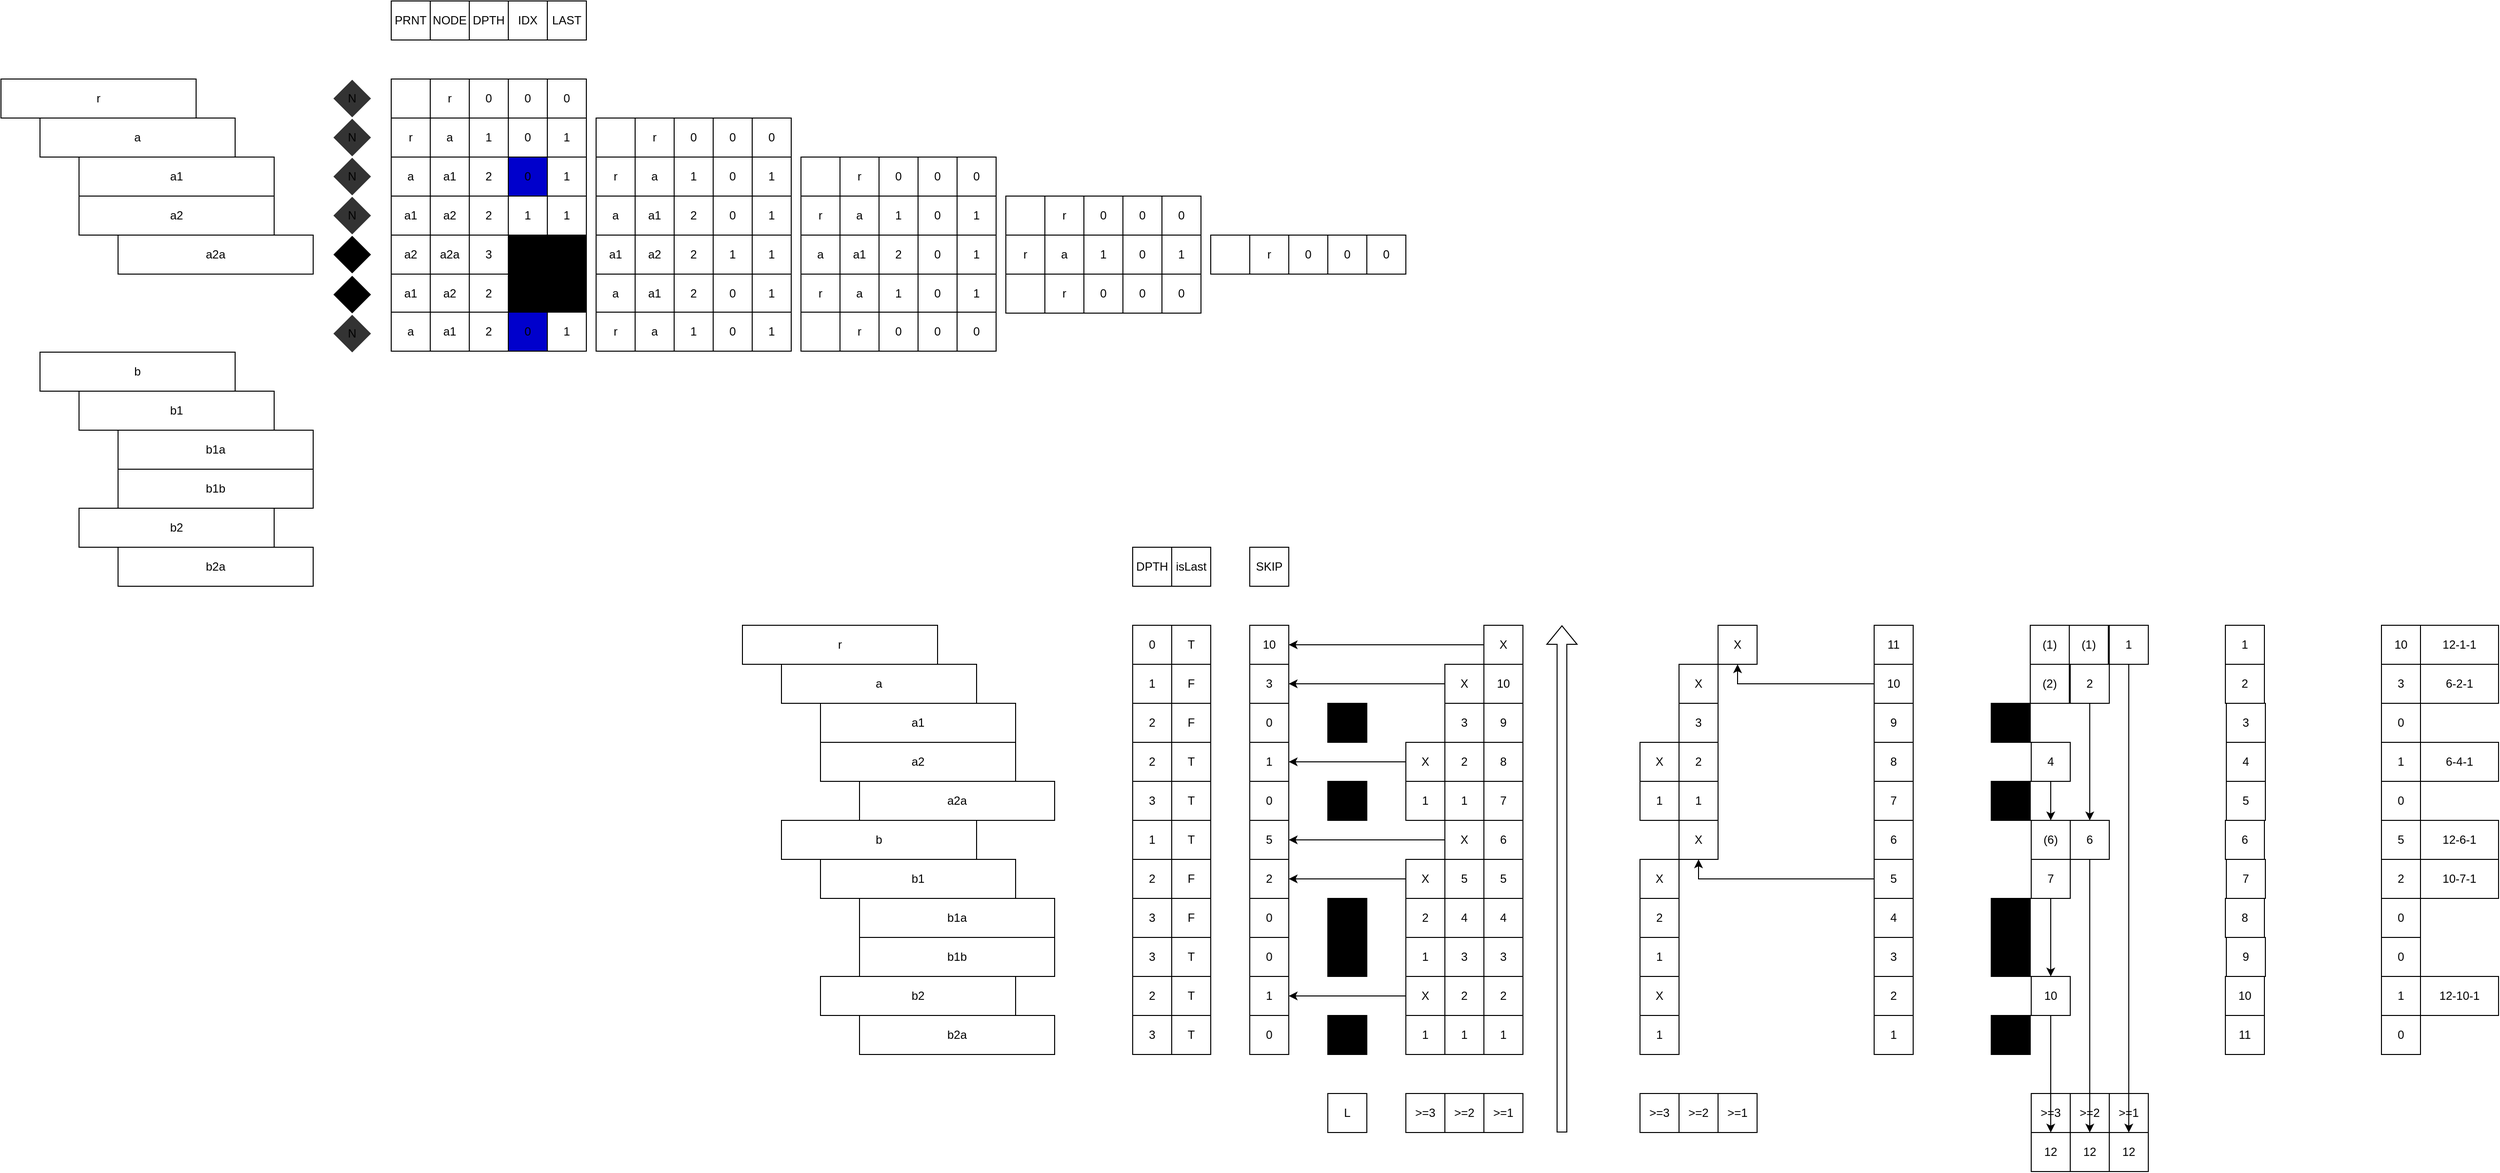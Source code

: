 <mxfile version="18.0.1" type="device"><diagram id="MPPCdK7Zz3s35T-eEZY1" name="Page-1"><mxGraphModel dx="1130" dy="1809" grid="1" gridSize="10" guides="1" tooltips="1" connect="1" arrows="1" fold="1" page="1" pageScale="1" pageWidth="827" pageHeight="1169" math="0" shadow="0"><root><mxCell id="0"/><mxCell id="1" parent="0"/><mxCell id="_ijl72RIkdt_Sc9MsWCn-2" value="a" style="rounded=0;whiteSpace=wrap;html=1;" parent="1" vertex="1"><mxGeometry x="160" y="80" width="200" height="40" as="geometry"/></mxCell><mxCell id="_ijl72RIkdt_Sc9MsWCn-3" value="a1" style="rounded=0;whiteSpace=wrap;html=1;" parent="1" vertex="1"><mxGeometry x="200" y="120" width="200" height="40" as="geometry"/></mxCell><mxCell id="_ijl72RIkdt_Sc9MsWCn-4" value="a2" style="rounded=0;whiteSpace=wrap;html=1;" parent="1" vertex="1"><mxGeometry x="200" y="160" width="200" height="40" as="geometry"/></mxCell><mxCell id="_ijl72RIkdt_Sc9MsWCn-5" value="a2a" style="rounded=0;whiteSpace=wrap;html=1;" parent="1" vertex="1"><mxGeometry x="240" y="200" width="200" height="40" as="geometry"/></mxCell><mxCell id="_ijl72RIkdt_Sc9MsWCn-6" value="b" style="rounded=0;whiteSpace=wrap;html=1;" parent="1" vertex="1"><mxGeometry x="160" y="320" width="200" height="40" as="geometry"/></mxCell><mxCell id="_ijl72RIkdt_Sc9MsWCn-7" value="b1" style="rounded=0;whiteSpace=wrap;html=1;" parent="1" vertex="1"><mxGeometry x="200" y="360" width="200" height="40" as="geometry"/></mxCell><mxCell id="_ijl72RIkdt_Sc9MsWCn-8" value="b1a" style="rounded=0;whiteSpace=wrap;html=1;" parent="1" vertex="1"><mxGeometry x="240" y="400" width="200" height="40" as="geometry"/></mxCell><mxCell id="_ijl72RIkdt_Sc9MsWCn-9" value="b1b" style="rounded=0;whiteSpace=wrap;html=1;" parent="1" vertex="1"><mxGeometry x="240" y="440" width="200" height="40" as="geometry"/></mxCell><mxCell id="_ijl72RIkdt_Sc9MsWCn-10" value="b2" style="rounded=0;whiteSpace=wrap;html=1;" parent="1" vertex="1"><mxGeometry x="200" y="480" width="200" height="40" as="geometry"/></mxCell><mxCell id="_ijl72RIkdt_Sc9MsWCn-11" value="b2a" style="rounded=0;whiteSpace=wrap;html=1;" parent="1" vertex="1"><mxGeometry x="240" y="520" width="200" height="40" as="geometry"/></mxCell><mxCell id="_ijl72RIkdt_Sc9MsWCn-14" value="NODE" style="rounded=0;whiteSpace=wrap;html=1;" parent="1" vertex="1"><mxGeometry x="560" y="-40" width="40" height="40" as="geometry"/></mxCell><mxCell id="_ijl72RIkdt_Sc9MsWCn-15" value="IDX" style="rounded=0;whiteSpace=wrap;html=1;" parent="1" vertex="1"><mxGeometry x="640" y="-40" width="40" height="40" as="geometry"/></mxCell><mxCell id="_ijl72RIkdt_Sc9MsWCn-16" value="DPTH" style="rounded=0;whiteSpace=wrap;html=1;" parent="1" vertex="1"><mxGeometry x="600" y="-40" width="40" height="40" as="geometry"/></mxCell><mxCell id="_ijl72RIkdt_Sc9MsWCn-17" value="LAST" style="rounded=0;whiteSpace=wrap;html=1;" parent="1" vertex="1"><mxGeometry x="680" y="-40" width="40" height="40" as="geometry"/></mxCell><mxCell id="_ijl72RIkdt_Sc9MsWCn-18" value="r" style="rounded=0;whiteSpace=wrap;html=1;" parent="1" vertex="1"><mxGeometry x="120" y="40" width="200" height="40" as="geometry"/></mxCell><mxCell id="_ijl72RIkdt_Sc9MsWCn-19" value="r" style="rounded=0;whiteSpace=wrap;html=1;" parent="1" vertex="1"><mxGeometry x="560" y="40" width="40" height="40" as="geometry"/></mxCell><mxCell id="_ijl72RIkdt_Sc9MsWCn-20" value="0" style="rounded=0;whiteSpace=wrap;html=1;" parent="1" vertex="1"><mxGeometry x="640" y="40" width="40" height="40" as="geometry"/></mxCell><mxCell id="_ijl72RIkdt_Sc9MsWCn-21" value="0" style="rounded=0;whiteSpace=wrap;html=1;" parent="1" vertex="1"><mxGeometry x="600" y="40" width="40" height="40" as="geometry"/></mxCell><mxCell id="_ijl72RIkdt_Sc9MsWCn-22" value="0" style="rounded=0;whiteSpace=wrap;html=1;" parent="1" vertex="1"><mxGeometry x="680" y="40" width="40" height="40" as="geometry"/></mxCell><mxCell id="_ijl72RIkdt_Sc9MsWCn-23" value="a" style="rounded=0;whiteSpace=wrap;html=1;" parent="1" vertex="1"><mxGeometry x="560" y="80" width="40" height="40" as="geometry"/></mxCell><mxCell id="_ijl72RIkdt_Sc9MsWCn-24" value="0" style="rounded=0;whiteSpace=wrap;html=1;" parent="1" vertex="1"><mxGeometry x="640" y="80" width="40" height="40" as="geometry"/></mxCell><mxCell id="_ijl72RIkdt_Sc9MsWCn-25" value="1" style="rounded=0;whiteSpace=wrap;html=1;" parent="1" vertex="1"><mxGeometry x="600" y="80" width="40" height="40" as="geometry"/></mxCell><mxCell id="_ijl72RIkdt_Sc9MsWCn-26" value="1" style="rounded=0;whiteSpace=wrap;html=1;" parent="1" vertex="1"><mxGeometry x="680" y="80" width="40" height="40" as="geometry"/></mxCell><mxCell id="_ijl72RIkdt_Sc9MsWCn-27" value="PRNT" style="rounded=0;whiteSpace=wrap;html=1;" parent="1" vertex="1"><mxGeometry x="520" y="-40" width="40" height="40" as="geometry"/></mxCell><mxCell id="_ijl72RIkdt_Sc9MsWCn-38" value="a1" style="rounded=0;whiteSpace=wrap;html=1;" parent="1" vertex="1"><mxGeometry x="560" y="120" width="40" height="40" as="geometry"/></mxCell><mxCell id="_ijl72RIkdt_Sc9MsWCn-39" value="0" style="rounded=0;whiteSpace=wrap;html=1;fillColor=#0000CC;" parent="1" vertex="1"><mxGeometry x="640" y="120" width="40" height="40" as="geometry"/></mxCell><mxCell id="_ijl72RIkdt_Sc9MsWCn-40" value="2" style="rounded=0;whiteSpace=wrap;html=1;" parent="1" vertex="1"><mxGeometry x="600" y="120" width="40" height="40" as="geometry"/></mxCell><mxCell id="_ijl72RIkdt_Sc9MsWCn-41" value="1" style="rounded=0;whiteSpace=wrap;html=1;" parent="1" vertex="1"><mxGeometry x="680" y="120" width="40" height="40" as="geometry"/></mxCell><mxCell id="_ijl72RIkdt_Sc9MsWCn-43" value="a2" style="rounded=0;whiteSpace=wrap;html=1;" parent="1" vertex="1"><mxGeometry x="560" y="160" width="40" height="40" as="geometry"/></mxCell><mxCell id="_ijl72RIkdt_Sc9MsWCn-44" value="1" style="rounded=0;whiteSpace=wrap;html=1;" parent="1" vertex="1"><mxGeometry x="640" y="160" width="40" height="40" as="geometry"/></mxCell><mxCell id="_ijl72RIkdt_Sc9MsWCn-45" value="2" style="rounded=0;whiteSpace=wrap;html=1;" parent="1" vertex="1"><mxGeometry x="600" y="160" width="40" height="40" as="geometry"/></mxCell><mxCell id="_ijl72RIkdt_Sc9MsWCn-46" value="1" style="rounded=0;whiteSpace=wrap;html=1;" parent="1" vertex="1"><mxGeometry x="680" y="160" width="40" height="40" as="geometry"/></mxCell><mxCell id="_ijl72RIkdt_Sc9MsWCn-47" value="" style="rounded=0;whiteSpace=wrap;html=1;" parent="1" vertex="1"><mxGeometry x="520" y="40" width="40" height="40" as="geometry"/></mxCell><mxCell id="_ijl72RIkdt_Sc9MsWCn-48" value="r" style="rounded=0;whiteSpace=wrap;html=1;" parent="1" vertex="1"><mxGeometry x="520" y="80" width="40" height="40" as="geometry"/></mxCell><mxCell id="_ijl72RIkdt_Sc9MsWCn-49" value="a" style="rounded=0;whiteSpace=wrap;html=1;" parent="1" vertex="1"><mxGeometry x="520" y="120" width="40" height="40" as="geometry"/></mxCell><mxCell id="_ijl72RIkdt_Sc9MsWCn-50" value="a1" style="rounded=0;whiteSpace=wrap;html=1;" parent="1" vertex="1"><mxGeometry x="520" y="160" width="40" height="40" as="geometry"/></mxCell><mxCell id="_ijl72RIkdt_Sc9MsWCn-53" value="N" style="rhombus;whiteSpace=wrap;html=1;strokeColor=#FFFFFF;fillColor=#333333;" parent="1" vertex="1"><mxGeometry x="460" y="40" width="40" height="40" as="geometry"/></mxCell><mxCell id="_ijl72RIkdt_Sc9MsWCn-54" value="N" style="rhombus;whiteSpace=wrap;html=1;strokeColor=#FFFFFF;fillColor=#333333;" parent="1" vertex="1"><mxGeometry x="460" y="80" width="40" height="40" as="geometry"/></mxCell><mxCell id="_ijl72RIkdt_Sc9MsWCn-55" value="N" style="rhombus;whiteSpace=wrap;html=1;strokeColor=#FFFFFF;fillColor=#333333;" parent="1" vertex="1"><mxGeometry x="460" y="120" width="40" height="40" as="geometry"/></mxCell><mxCell id="_ijl72RIkdt_Sc9MsWCn-56" value="L" style="rhombus;whiteSpace=wrap;html=1;strokeColor=#FFFFFF;fillColor=#000000;" parent="1" vertex="1"><mxGeometry x="460" y="200" width="40" height="40" as="geometry"/></mxCell><mxCell id="_ijl72RIkdt_Sc9MsWCn-57" value="N" style="rhombus;whiteSpace=wrap;html=1;strokeColor=#FFFFFF;fillColor=#333333;" parent="1" vertex="1"><mxGeometry x="460" y="160" width="40" height="40" as="geometry"/></mxCell><mxCell id="_ijl72RIkdt_Sc9MsWCn-58" value="a2a" style="rounded=0;whiteSpace=wrap;html=1;" parent="1" vertex="1"><mxGeometry x="560" y="200" width="40" height="40" as="geometry"/></mxCell><mxCell id="_ijl72RIkdt_Sc9MsWCn-59" value="0" style="rounded=0;whiteSpace=wrap;html=1;fillColor=#000000;" parent="1" vertex="1"><mxGeometry x="640" y="200" width="40" height="40" as="geometry"/></mxCell><mxCell id="_ijl72RIkdt_Sc9MsWCn-60" value="3" style="rounded=0;whiteSpace=wrap;html=1;" parent="1" vertex="1"><mxGeometry x="600" y="200" width="40" height="40" as="geometry"/></mxCell><mxCell id="_ijl72RIkdt_Sc9MsWCn-61" value="0" style="rounded=0;whiteSpace=wrap;html=1;fillColor=#000000;" parent="1" vertex="1"><mxGeometry x="680" y="200" width="40" height="40" as="geometry"/></mxCell><mxCell id="_ijl72RIkdt_Sc9MsWCn-62" value="a2" style="rounded=0;whiteSpace=wrap;html=1;" parent="1" vertex="1"><mxGeometry x="520" y="200" width="40" height="40" as="geometry"/></mxCell><mxCell id="_ijl72RIkdt_Sc9MsWCn-83" value="r" style="rounded=0;whiteSpace=wrap;html=1;" parent="1" vertex="1"><mxGeometry x="770" y="80" width="40" height="40" as="geometry"/></mxCell><mxCell id="_ijl72RIkdt_Sc9MsWCn-84" value="0" style="rounded=0;whiteSpace=wrap;html=1;" parent="1" vertex="1"><mxGeometry x="850" y="80" width="40" height="40" as="geometry"/></mxCell><mxCell id="_ijl72RIkdt_Sc9MsWCn-85" value="0" style="rounded=0;whiteSpace=wrap;html=1;" parent="1" vertex="1"><mxGeometry x="810" y="80" width="40" height="40" as="geometry"/></mxCell><mxCell id="_ijl72RIkdt_Sc9MsWCn-86" value="0" style="rounded=0;whiteSpace=wrap;html=1;" parent="1" vertex="1"><mxGeometry x="890" y="80" width="40" height="40" as="geometry"/></mxCell><mxCell id="_ijl72RIkdt_Sc9MsWCn-87" value="a" style="rounded=0;whiteSpace=wrap;html=1;" parent="1" vertex="1"><mxGeometry x="770" y="120" width="40" height="40" as="geometry"/></mxCell><mxCell id="_ijl72RIkdt_Sc9MsWCn-88" value="0" style="rounded=0;whiteSpace=wrap;html=1;" parent="1" vertex="1"><mxGeometry x="850" y="120" width="40" height="40" as="geometry"/></mxCell><mxCell id="_ijl72RIkdt_Sc9MsWCn-89" value="1" style="rounded=0;whiteSpace=wrap;html=1;" parent="1" vertex="1"><mxGeometry x="810" y="120" width="40" height="40" as="geometry"/></mxCell><mxCell id="_ijl72RIkdt_Sc9MsWCn-90" value="1" style="rounded=0;whiteSpace=wrap;html=1;" parent="1" vertex="1"><mxGeometry x="890" y="120" width="40" height="40" as="geometry"/></mxCell><mxCell id="_ijl72RIkdt_Sc9MsWCn-91" value="a1" style="rounded=0;whiteSpace=wrap;html=1;" parent="1" vertex="1"><mxGeometry x="770" y="160" width="40" height="40" as="geometry"/></mxCell><mxCell id="_ijl72RIkdt_Sc9MsWCn-92" value="0" style="rounded=0;whiteSpace=wrap;html=1;" parent="1" vertex="1"><mxGeometry x="850" y="160" width="40" height="40" as="geometry"/></mxCell><mxCell id="_ijl72RIkdt_Sc9MsWCn-93" value="2" style="rounded=0;whiteSpace=wrap;html=1;" parent="1" vertex="1"><mxGeometry x="810" y="160" width="40" height="40" as="geometry"/></mxCell><mxCell id="_ijl72RIkdt_Sc9MsWCn-94" value="1" style="rounded=0;whiteSpace=wrap;html=1;" parent="1" vertex="1"><mxGeometry x="890" y="160" width="40" height="40" as="geometry"/></mxCell><mxCell id="_ijl72RIkdt_Sc9MsWCn-95" value="a2" style="rounded=0;whiteSpace=wrap;html=1;" parent="1" vertex="1"><mxGeometry x="770" y="200" width="40" height="40" as="geometry"/></mxCell><mxCell id="_ijl72RIkdt_Sc9MsWCn-96" value="1" style="rounded=0;whiteSpace=wrap;html=1;" parent="1" vertex="1"><mxGeometry x="850" y="200" width="40" height="40" as="geometry"/></mxCell><mxCell id="_ijl72RIkdt_Sc9MsWCn-97" value="2" style="rounded=0;whiteSpace=wrap;html=1;" parent="1" vertex="1"><mxGeometry x="810" y="200" width="40" height="40" as="geometry"/></mxCell><mxCell id="_ijl72RIkdt_Sc9MsWCn-98" value="1" style="rounded=0;whiteSpace=wrap;html=1;" parent="1" vertex="1"><mxGeometry x="890" y="200" width="40" height="40" as="geometry"/></mxCell><mxCell id="_ijl72RIkdt_Sc9MsWCn-99" value="" style="rounded=0;whiteSpace=wrap;html=1;" parent="1" vertex="1"><mxGeometry x="730" y="80" width="40" height="40" as="geometry"/></mxCell><mxCell id="_ijl72RIkdt_Sc9MsWCn-100" value="r" style="rounded=0;whiteSpace=wrap;html=1;" parent="1" vertex="1"><mxGeometry x="730" y="120" width="40" height="40" as="geometry"/></mxCell><mxCell id="_ijl72RIkdt_Sc9MsWCn-101" value="a" style="rounded=0;whiteSpace=wrap;html=1;" parent="1" vertex="1"><mxGeometry x="730" y="160" width="40" height="40" as="geometry"/></mxCell><mxCell id="_ijl72RIkdt_Sc9MsWCn-102" value="a1" style="rounded=0;whiteSpace=wrap;html=1;" parent="1" vertex="1"><mxGeometry x="730" y="200" width="40" height="40" as="geometry"/></mxCell><mxCell id="_ijl72RIkdt_Sc9MsWCn-108" value="r" style="rounded=0;whiteSpace=wrap;html=1;" parent="1" vertex="1"><mxGeometry x="980" y="120" width="40" height="40" as="geometry"/></mxCell><mxCell id="_ijl72RIkdt_Sc9MsWCn-109" value="0" style="rounded=0;whiteSpace=wrap;html=1;" parent="1" vertex="1"><mxGeometry x="1060" y="120" width="40" height="40" as="geometry"/></mxCell><mxCell id="_ijl72RIkdt_Sc9MsWCn-110" value="0" style="rounded=0;whiteSpace=wrap;html=1;" parent="1" vertex="1"><mxGeometry x="1020" y="120" width="40" height="40" as="geometry"/></mxCell><mxCell id="_ijl72RIkdt_Sc9MsWCn-111" value="0" style="rounded=0;whiteSpace=wrap;html=1;" parent="1" vertex="1"><mxGeometry x="1100" y="120" width="40" height="40" as="geometry"/></mxCell><mxCell id="_ijl72RIkdt_Sc9MsWCn-112" value="a" style="rounded=0;whiteSpace=wrap;html=1;" parent="1" vertex="1"><mxGeometry x="980" y="160" width="40" height="40" as="geometry"/></mxCell><mxCell id="_ijl72RIkdt_Sc9MsWCn-113" value="0" style="rounded=0;whiteSpace=wrap;html=1;" parent="1" vertex="1"><mxGeometry x="1060" y="160" width="40" height="40" as="geometry"/></mxCell><mxCell id="_ijl72RIkdt_Sc9MsWCn-114" value="1" style="rounded=0;whiteSpace=wrap;html=1;" parent="1" vertex="1"><mxGeometry x="1020" y="160" width="40" height="40" as="geometry"/></mxCell><mxCell id="_ijl72RIkdt_Sc9MsWCn-115" value="1" style="rounded=0;whiteSpace=wrap;html=1;" parent="1" vertex="1"><mxGeometry x="1100" y="160" width="40" height="40" as="geometry"/></mxCell><mxCell id="_ijl72RIkdt_Sc9MsWCn-116" value="a1" style="rounded=0;whiteSpace=wrap;html=1;" parent="1" vertex="1"><mxGeometry x="980" y="200" width="40" height="40" as="geometry"/></mxCell><mxCell id="_ijl72RIkdt_Sc9MsWCn-117" value="0" style="rounded=0;whiteSpace=wrap;html=1;" parent="1" vertex="1"><mxGeometry x="1060" y="200" width="40" height="40" as="geometry"/></mxCell><mxCell id="_ijl72RIkdt_Sc9MsWCn-118" value="2" style="rounded=0;whiteSpace=wrap;html=1;" parent="1" vertex="1"><mxGeometry x="1020" y="200" width="40" height="40" as="geometry"/></mxCell><mxCell id="_ijl72RIkdt_Sc9MsWCn-119" value="1" style="rounded=0;whiteSpace=wrap;html=1;" parent="1" vertex="1"><mxGeometry x="1100" y="200" width="40" height="40" as="geometry"/></mxCell><mxCell id="_ijl72RIkdt_Sc9MsWCn-124" value="" style="rounded=0;whiteSpace=wrap;html=1;" parent="1" vertex="1"><mxGeometry x="940" y="120" width="40" height="40" as="geometry"/></mxCell><mxCell id="_ijl72RIkdt_Sc9MsWCn-125" value="r" style="rounded=0;whiteSpace=wrap;html=1;" parent="1" vertex="1"><mxGeometry x="940" y="160" width="40" height="40" as="geometry"/></mxCell><mxCell id="_ijl72RIkdt_Sc9MsWCn-126" value="a" style="rounded=0;whiteSpace=wrap;html=1;" parent="1" vertex="1"><mxGeometry x="940" y="200" width="40" height="40" as="geometry"/></mxCell><mxCell id="_ijl72RIkdt_Sc9MsWCn-133" value="r" style="rounded=0;whiteSpace=wrap;html=1;" parent="1" vertex="1"><mxGeometry x="1190" y="160" width="40" height="40" as="geometry"/></mxCell><mxCell id="_ijl72RIkdt_Sc9MsWCn-134" value="0" style="rounded=0;whiteSpace=wrap;html=1;" parent="1" vertex="1"><mxGeometry x="1270" y="160" width="40" height="40" as="geometry"/></mxCell><mxCell id="_ijl72RIkdt_Sc9MsWCn-135" value="0" style="rounded=0;whiteSpace=wrap;html=1;" parent="1" vertex="1"><mxGeometry x="1230" y="160" width="40" height="40" as="geometry"/></mxCell><mxCell id="_ijl72RIkdt_Sc9MsWCn-136" value="0" style="rounded=0;whiteSpace=wrap;html=1;" parent="1" vertex="1"><mxGeometry x="1310" y="160" width="40" height="40" as="geometry"/></mxCell><mxCell id="_ijl72RIkdt_Sc9MsWCn-137" value="a" style="rounded=0;whiteSpace=wrap;html=1;" parent="1" vertex="1"><mxGeometry x="1190" y="200" width="40" height="40" as="geometry"/></mxCell><mxCell id="_ijl72RIkdt_Sc9MsWCn-138" value="0" style="rounded=0;whiteSpace=wrap;html=1;" parent="1" vertex="1"><mxGeometry x="1270" y="200" width="40" height="40" as="geometry"/></mxCell><mxCell id="_ijl72RIkdt_Sc9MsWCn-139" value="1" style="rounded=0;whiteSpace=wrap;html=1;" parent="1" vertex="1"><mxGeometry x="1230" y="200" width="40" height="40" as="geometry"/></mxCell><mxCell id="_ijl72RIkdt_Sc9MsWCn-140" value="1" style="rounded=0;whiteSpace=wrap;html=1;" parent="1" vertex="1"><mxGeometry x="1310" y="200" width="40" height="40" as="geometry"/></mxCell><mxCell id="_ijl72RIkdt_Sc9MsWCn-149" value="" style="rounded=0;whiteSpace=wrap;html=1;" parent="1" vertex="1"><mxGeometry x="1150" y="160" width="40" height="40" as="geometry"/></mxCell><mxCell id="_ijl72RIkdt_Sc9MsWCn-150" value="r" style="rounded=0;whiteSpace=wrap;html=1;" parent="1" vertex="1"><mxGeometry x="1150" y="200" width="40" height="40" as="geometry"/></mxCell><mxCell id="_ijl72RIkdt_Sc9MsWCn-159" value="N" style="rhombus;whiteSpace=wrap;html=1;strokeColor=#FFFFFF;fillColor=#000000;" parent="1" vertex="1"><mxGeometry x="460" y="241" width="40" height="40" as="geometry"/></mxCell><mxCell id="_ijl72RIkdt_Sc9MsWCn-160" value="a2" style="rounded=0;whiteSpace=wrap;html=1;" parent="1" vertex="1"><mxGeometry x="560" y="240" width="40" height="40" as="geometry"/></mxCell><mxCell id="_ijl72RIkdt_Sc9MsWCn-161" value="1" style="rounded=0;whiteSpace=wrap;html=1;fillColor=#000000;" parent="1" vertex="1"><mxGeometry x="640" y="240" width="40" height="40" as="geometry"/></mxCell><mxCell id="_ijl72RIkdt_Sc9MsWCn-162" value="2" style="rounded=0;whiteSpace=wrap;html=1;" parent="1" vertex="1"><mxGeometry x="600" y="240" width="40" height="40" as="geometry"/></mxCell><mxCell id="_ijl72RIkdt_Sc9MsWCn-163" value="1" style="rounded=0;whiteSpace=wrap;html=1;fillColor=#000000;" parent="1" vertex="1"><mxGeometry x="680" y="240" width="40" height="40" as="geometry"/></mxCell><mxCell id="_ijl72RIkdt_Sc9MsWCn-164" value="a1" style="rounded=0;whiteSpace=wrap;html=1;" parent="1" vertex="1"><mxGeometry x="520" y="240" width="40" height="40" as="geometry"/></mxCell><mxCell id="_ijl72RIkdt_Sc9MsWCn-165" value="r" style="rounded=0;whiteSpace=wrap;html=1;" parent="1" vertex="1"><mxGeometry x="1400" y="200" width="40" height="40" as="geometry"/></mxCell><mxCell id="_ijl72RIkdt_Sc9MsWCn-166" value="0" style="rounded=0;whiteSpace=wrap;html=1;" parent="1" vertex="1"><mxGeometry x="1480" y="200" width="40" height="40" as="geometry"/></mxCell><mxCell id="_ijl72RIkdt_Sc9MsWCn-167" value="0" style="rounded=0;whiteSpace=wrap;html=1;" parent="1" vertex="1"><mxGeometry x="1440" y="200" width="40" height="40" as="geometry"/></mxCell><mxCell id="_ijl72RIkdt_Sc9MsWCn-168" value="0" style="rounded=0;whiteSpace=wrap;html=1;" parent="1" vertex="1"><mxGeometry x="1520" y="200" width="40" height="40" as="geometry"/></mxCell><mxCell id="_ijl72RIkdt_Sc9MsWCn-169" value="" style="rounded=0;whiteSpace=wrap;html=1;" parent="1" vertex="1"><mxGeometry x="1360" y="200" width="40" height="40" as="geometry"/></mxCell><mxCell id="_ijl72RIkdt_Sc9MsWCn-170" value="a1" style="rounded=0;whiteSpace=wrap;html=1;" parent="1" vertex="1"><mxGeometry x="770" y="240" width="40" height="40" as="geometry"/></mxCell><mxCell id="_ijl72RIkdt_Sc9MsWCn-171" value="0" style="rounded=0;whiteSpace=wrap;html=1;" parent="1" vertex="1"><mxGeometry x="850" y="240" width="40" height="40" as="geometry"/></mxCell><mxCell id="_ijl72RIkdt_Sc9MsWCn-172" value="2" style="rounded=0;whiteSpace=wrap;html=1;" parent="1" vertex="1"><mxGeometry x="810" y="240" width="40" height="40" as="geometry"/></mxCell><mxCell id="_ijl72RIkdt_Sc9MsWCn-173" value="1" style="rounded=0;whiteSpace=wrap;html=1;" parent="1" vertex="1"><mxGeometry x="890" y="240" width="40" height="40" as="geometry"/></mxCell><mxCell id="_ijl72RIkdt_Sc9MsWCn-174" value="a" style="rounded=0;whiteSpace=wrap;html=1;" parent="1" vertex="1"><mxGeometry x="730" y="240" width="40" height="40" as="geometry"/></mxCell><mxCell id="_ijl72RIkdt_Sc9MsWCn-175" value="a" style="rounded=0;whiteSpace=wrap;html=1;" parent="1" vertex="1"><mxGeometry x="980" y="240" width="40" height="40" as="geometry"/></mxCell><mxCell id="_ijl72RIkdt_Sc9MsWCn-176" value="0" style="rounded=0;whiteSpace=wrap;html=1;" parent="1" vertex="1"><mxGeometry x="1060" y="240" width="40" height="40" as="geometry"/></mxCell><mxCell id="_ijl72RIkdt_Sc9MsWCn-177" value="1" style="rounded=0;whiteSpace=wrap;html=1;" parent="1" vertex="1"><mxGeometry x="1020" y="240" width="40" height="40" as="geometry"/></mxCell><mxCell id="_ijl72RIkdt_Sc9MsWCn-178" value="1" style="rounded=0;whiteSpace=wrap;html=1;" parent="1" vertex="1"><mxGeometry x="1100" y="240" width="40" height="40" as="geometry"/></mxCell><mxCell id="_ijl72RIkdt_Sc9MsWCn-179" value="r" style="rounded=0;whiteSpace=wrap;html=1;" parent="1" vertex="1"><mxGeometry x="940" y="240" width="40" height="40" as="geometry"/></mxCell><mxCell id="_ijl72RIkdt_Sc9MsWCn-180" value="r" style="rounded=0;whiteSpace=wrap;html=1;" parent="1" vertex="1"><mxGeometry x="1190" y="240" width="40" height="40" as="geometry"/></mxCell><mxCell id="_ijl72RIkdt_Sc9MsWCn-181" value="0" style="rounded=0;whiteSpace=wrap;html=1;" parent="1" vertex="1"><mxGeometry x="1270" y="240" width="40" height="40" as="geometry"/></mxCell><mxCell id="_ijl72RIkdt_Sc9MsWCn-182" value="0" style="rounded=0;whiteSpace=wrap;html=1;" parent="1" vertex="1"><mxGeometry x="1230" y="240" width="40" height="40" as="geometry"/></mxCell><mxCell id="_ijl72RIkdt_Sc9MsWCn-183" value="0" style="rounded=0;whiteSpace=wrap;html=1;" parent="1" vertex="1"><mxGeometry x="1310" y="240" width="40" height="40" as="geometry"/></mxCell><mxCell id="_ijl72RIkdt_Sc9MsWCn-184" value="" style="rounded=0;whiteSpace=wrap;html=1;" parent="1" vertex="1"><mxGeometry x="1150" y="240" width="40" height="40" as="geometry"/></mxCell><mxCell id="_ijl72RIkdt_Sc9MsWCn-185" value="a1" style="rounded=0;whiteSpace=wrap;html=1;" parent="1" vertex="1"><mxGeometry x="560" y="279" width="40" height="40" as="geometry"/></mxCell><mxCell id="_ijl72RIkdt_Sc9MsWCn-186" value="0" style="rounded=0;whiteSpace=wrap;html=1;fillColor=#0000CC;" parent="1" vertex="1"><mxGeometry x="640" y="279" width="40" height="40" as="geometry"/></mxCell><mxCell id="_ijl72RIkdt_Sc9MsWCn-187" value="2" style="rounded=0;whiteSpace=wrap;html=1;" parent="1" vertex="1"><mxGeometry x="600" y="279" width="40" height="40" as="geometry"/></mxCell><mxCell id="_ijl72RIkdt_Sc9MsWCn-188" value="1" style="rounded=0;whiteSpace=wrap;html=1;" parent="1" vertex="1"><mxGeometry x="680" y="279" width="40" height="40" as="geometry"/></mxCell><mxCell id="_ijl72RIkdt_Sc9MsWCn-189" value="a" style="rounded=0;whiteSpace=wrap;html=1;" parent="1" vertex="1"><mxGeometry x="520" y="279" width="40" height="40" as="geometry"/></mxCell><mxCell id="_ijl72RIkdt_Sc9MsWCn-190" value="a" style="rounded=0;whiteSpace=wrap;html=1;" parent="1" vertex="1"><mxGeometry x="770" y="279" width="40" height="40" as="geometry"/></mxCell><mxCell id="_ijl72RIkdt_Sc9MsWCn-191" value="0" style="rounded=0;whiteSpace=wrap;html=1;" parent="1" vertex="1"><mxGeometry x="850" y="279" width="40" height="40" as="geometry"/></mxCell><mxCell id="_ijl72RIkdt_Sc9MsWCn-192" value="1" style="rounded=0;whiteSpace=wrap;html=1;" parent="1" vertex="1"><mxGeometry x="810" y="279" width="40" height="40" as="geometry"/></mxCell><mxCell id="_ijl72RIkdt_Sc9MsWCn-193" value="1" style="rounded=0;whiteSpace=wrap;html=1;" parent="1" vertex="1"><mxGeometry x="890" y="279" width="40" height="40" as="geometry"/></mxCell><mxCell id="_ijl72RIkdt_Sc9MsWCn-194" value="r" style="rounded=0;whiteSpace=wrap;html=1;" parent="1" vertex="1"><mxGeometry x="730" y="279" width="40" height="40" as="geometry"/></mxCell><mxCell id="_ijl72RIkdt_Sc9MsWCn-195" value="r" style="rounded=0;whiteSpace=wrap;html=1;" parent="1" vertex="1"><mxGeometry x="980" y="279" width="40" height="40" as="geometry"/></mxCell><mxCell id="_ijl72RIkdt_Sc9MsWCn-196" value="0" style="rounded=0;whiteSpace=wrap;html=1;" parent="1" vertex="1"><mxGeometry x="1060" y="279" width="40" height="40" as="geometry"/></mxCell><mxCell id="_ijl72RIkdt_Sc9MsWCn-197" value="0" style="rounded=0;whiteSpace=wrap;html=1;" parent="1" vertex="1"><mxGeometry x="1020" y="279" width="40" height="40" as="geometry"/></mxCell><mxCell id="_ijl72RIkdt_Sc9MsWCn-198" value="0" style="rounded=0;whiteSpace=wrap;html=1;" parent="1" vertex="1"><mxGeometry x="1100" y="279" width="40" height="40" as="geometry"/></mxCell><mxCell id="_ijl72RIkdt_Sc9MsWCn-199" value="" style="rounded=0;whiteSpace=wrap;html=1;" parent="1" vertex="1"><mxGeometry x="940" y="279" width="40" height="40" as="geometry"/></mxCell><mxCell id="_ijl72RIkdt_Sc9MsWCn-200" value="N" style="rhombus;whiteSpace=wrap;html=1;strokeColor=#FFFFFF;fillColor=#333333;" parent="1" vertex="1"><mxGeometry x="460" y="281" width="40" height="40" as="geometry"/></mxCell><mxCell id="I2Lr9tfw8_-mM2qlexRx-1" value="a" style="rounded=0;whiteSpace=wrap;html=1;" vertex="1" parent="1"><mxGeometry x="920" y="640" width="200" height="40" as="geometry"/></mxCell><mxCell id="I2Lr9tfw8_-mM2qlexRx-2" value="a1" style="rounded=0;whiteSpace=wrap;html=1;" vertex="1" parent="1"><mxGeometry x="960" y="680" width="200" height="40" as="geometry"/></mxCell><mxCell id="I2Lr9tfw8_-mM2qlexRx-3" value="a2" style="rounded=0;whiteSpace=wrap;html=1;" vertex="1" parent="1"><mxGeometry x="960" y="720" width="200" height="40" as="geometry"/></mxCell><mxCell id="I2Lr9tfw8_-mM2qlexRx-4" value="a2a" style="rounded=0;whiteSpace=wrap;html=1;" vertex="1" parent="1"><mxGeometry x="1000" y="760" width="200" height="40" as="geometry"/></mxCell><mxCell id="I2Lr9tfw8_-mM2qlexRx-5" value="b" style="rounded=0;whiteSpace=wrap;html=1;" vertex="1" parent="1"><mxGeometry x="920" y="800" width="200" height="40" as="geometry"/></mxCell><mxCell id="I2Lr9tfw8_-mM2qlexRx-6" value="b1" style="rounded=0;whiteSpace=wrap;html=1;" vertex="1" parent="1"><mxGeometry x="960" y="840" width="200" height="40" as="geometry"/></mxCell><mxCell id="I2Lr9tfw8_-mM2qlexRx-7" value="b1a" style="rounded=0;whiteSpace=wrap;html=1;" vertex="1" parent="1"><mxGeometry x="1000" y="880" width="200" height="40" as="geometry"/></mxCell><mxCell id="I2Lr9tfw8_-mM2qlexRx-8" value="b1b" style="rounded=0;whiteSpace=wrap;html=1;" vertex="1" parent="1"><mxGeometry x="1000" y="920" width="200" height="40" as="geometry"/></mxCell><mxCell id="I2Lr9tfw8_-mM2qlexRx-9" value="b2" style="rounded=0;whiteSpace=wrap;html=1;" vertex="1" parent="1"><mxGeometry x="960" y="960" width="200" height="40" as="geometry"/></mxCell><mxCell id="I2Lr9tfw8_-mM2qlexRx-10" value="b2a" style="rounded=0;whiteSpace=wrap;html=1;" vertex="1" parent="1"><mxGeometry x="1000" y="1000" width="200" height="40" as="geometry"/></mxCell><mxCell id="I2Lr9tfw8_-mM2qlexRx-11" value="r" style="rounded=0;whiteSpace=wrap;html=1;" vertex="1" parent="1"><mxGeometry x="880" y="600" width="200" height="40" as="geometry"/></mxCell><mxCell id="I2Lr9tfw8_-mM2qlexRx-12" value="DPTH" style="rounded=0;whiteSpace=wrap;html=1;" vertex="1" parent="1"><mxGeometry x="1280" y="520" width="40" height="40" as="geometry"/></mxCell><mxCell id="I2Lr9tfw8_-mM2qlexRx-13" value="isLast" style="rounded=0;whiteSpace=wrap;html=1;" vertex="1" parent="1"><mxGeometry x="1320" y="520" width="40" height="40" as="geometry"/></mxCell><mxCell id="I2Lr9tfw8_-mM2qlexRx-14" value="0" style="rounded=0;whiteSpace=wrap;html=1;" vertex="1" parent="1"><mxGeometry x="1280" y="600" width="40" height="40" as="geometry"/></mxCell><mxCell id="I2Lr9tfw8_-mM2qlexRx-15" value="T" style="rounded=0;whiteSpace=wrap;html=1;" vertex="1" parent="1"><mxGeometry x="1320" y="600" width="40" height="40" as="geometry"/></mxCell><mxCell id="I2Lr9tfw8_-mM2qlexRx-16" value="1" style="rounded=0;whiteSpace=wrap;html=1;" vertex="1" parent="1"><mxGeometry x="1280" y="640" width="40" height="40" as="geometry"/></mxCell><mxCell id="I2Lr9tfw8_-mM2qlexRx-17" value="F" style="rounded=0;whiteSpace=wrap;html=1;" vertex="1" parent="1"><mxGeometry x="1320" y="640" width="40" height="40" as="geometry"/></mxCell><mxCell id="I2Lr9tfw8_-mM2qlexRx-18" value="2" style="rounded=0;whiteSpace=wrap;html=1;" vertex="1" parent="1"><mxGeometry x="1280" y="680" width="40" height="40" as="geometry"/></mxCell><mxCell id="I2Lr9tfw8_-mM2qlexRx-19" value="F" style="rounded=0;whiteSpace=wrap;html=1;" vertex="1" parent="1"><mxGeometry x="1320" y="680" width="40" height="40" as="geometry"/></mxCell><mxCell id="I2Lr9tfw8_-mM2qlexRx-20" value="2" style="rounded=0;whiteSpace=wrap;html=1;" vertex="1" parent="1"><mxGeometry x="1280" y="720" width="40" height="40" as="geometry"/></mxCell><mxCell id="I2Lr9tfw8_-mM2qlexRx-21" value="T" style="rounded=0;whiteSpace=wrap;html=1;" vertex="1" parent="1"><mxGeometry x="1320" y="720" width="40" height="40" as="geometry"/></mxCell><mxCell id="I2Lr9tfw8_-mM2qlexRx-22" value="3" style="rounded=0;whiteSpace=wrap;html=1;" vertex="1" parent="1"><mxGeometry x="1280" y="760" width="40" height="40" as="geometry"/></mxCell><mxCell id="I2Lr9tfw8_-mM2qlexRx-23" value="T" style="rounded=0;whiteSpace=wrap;html=1;" vertex="1" parent="1"><mxGeometry x="1320" y="760" width="40" height="40" as="geometry"/></mxCell><mxCell id="I2Lr9tfw8_-mM2qlexRx-24" value="1" style="rounded=0;whiteSpace=wrap;html=1;" vertex="1" parent="1"><mxGeometry x="1280" y="800" width="40" height="40" as="geometry"/></mxCell><mxCell id="I2Lr9tfw8_-mM2qlexRx-25" value="T" style="rounded=0;whiteSpace=wrap;html=1;" vertex="1" parent="1"><mxGeometry x="1320" y="800" width="40" height="40" as="geometry"/></mxCell><mxCell id="I2Lr9tfw8_-mM2qlexRx-26" value="2" style="rounded=0;whiteSpace=wrap;html=1;" vertex="1" parent="1"><mxGeometry x="1280" y="840" width="40" height="40" as="geometry"/></mxCell><mxCell id="I2Lr9tfw8_-mM2qlexRx-27" value="F" style="rounded=0;whiteSpace=wrap;html=1;" vertex="1" parent="1"><mxGeometry x="1320" y="840" width="40" height="40" as="geometry"/></mxCell><mxCell id="I2Lr9tfw8_-mM2qlexRx-28" value="3" style="rounded=0;whiteSpace=wrap;html=1;" vertex="1" parent="1"><mxGeometry x="1280" y="880" width="40" height="40" as="geometry"/></mxCell><mxCell id="I2Lr9tfw8_-mM2qlexRx-29" value="F" style="rounded=0;whiteSpace=wrap;html=1;" vertex="1" parent="1"><mxGeometry x="1320" y="880" width="40" height="40" as="geometry"/></mxCell><mxCell id="I2Lr9tfw8_-mM2qlexRx-30" value="3" style="rounded=0;whiteSpace=wrap;html=1;" vertex="1" parent="1"><mxGeometry x="1280" y="920" width="40" height="40" as="geometry"/></mxCell><mxCell id="I2Lr9tfw8_-mM2qlexRx-31" value="T" style="rounded=0;whiteSpace=wrap;html=1;" vertex="1" parent="1"><mxGeometry x="1320" y="920" width="40" height="40" as="geometry"/></mxCell><mxCell id="I2Lr9tfw8_-mM2qlexRx-32" value="2" style="rounded=0;whiteSpace=wrap;html=1;" vertex="1" parent="1"><mxGeometry x="1280" y="960" width="40" height="40" as="geometry"/></mxCell><mxCell id="I2Lr9tfw8_-mM2qlexRx-33" value="T" style="rounded=0;whiteSpace=wrap;html=1;" vertex="1" parent="1"><mxGeometry x="1320" y="960" width="40" height="40" as="geometry"/></mxCell><mxCell id="I2Lr9tfw8_-mM2qlexRx-34" value="3" style="rounded=0;whiteSpace=wrap;html=1;" vertex="1" parent="1"><mxGeometry x="1280" y="1000" width="40" height="40" as="geometry"/></mxCell><mxCell id="I2Lr9tfw8_-mM2qlexRx-35" value="T" style="rounded=0;whiteSpace=wrap;html=1;" vertex="1" parent="1"><mxGeometry x="1320" y="1000" width="40" height="40" as="geometry"/></mxCell><mxCell id="I2Lr9tfw8_-mM2qlexRx-38" value="SKIP" style="rounded=0;whiteSpace=wrap;html=1;" vertex="1" parent="1"><mxGeometry x="1400" y="520" width="40" height="40" as="geometry"/></mxCell><mxCell id="I2Lr9tfw8_-mM2qlexRx-39" value="10" style="rounded=0;whiteSpace=wrap;html=1;" vertex="1" parent="1"><mxGeometry x="1400" y="600" width="40" height="40" as="geometry"/></mxCell><mxCell id="I2Lr9tfw8_-mM2qlexRx-41" value="3" style="rounded=0;whiteSpace=wrap;html=1;" vertex="1" parent="1"><mxGeometry x="1400" y="640" width="40" height="40" as="geometry"/></mxCell><mxCell id="I2Lr9tfw8_-mM2qlexRx-42" value="0" style="rounded=0;whiteSpace=wrap;html=1;" vertex="1" parent="1"><mxGeometry x="1400" y="680" width="40" height="40" as="geometry"/></mxCell><mxCell id="I2Lr9tfw8_-mM2qlexRx-43" value="1" style="rounded=0;whiteSpace=wrap;html=1;" vertex="1" parent="1"><mxGeometry x="1400" y="720" width="40" height="40" as="geometry"/></mxCell><mxCell id="I2Lr9tfw8_-mM2qlexRx-44" value="0" style="rounded=0;whiteSpace=wrap;html=1;" vertex="1" parent="1"><mxGeometry x="1400" y="760" width="40" height="40" as="geometry"/></mxCell><mxCell id="I2Lr9tfw8_-mM2qlexRx-45" value="5" style="rounded=0;whiteSpace=wrap;html=1;" vertex="1" parent="1"><mxGeometry x="1400" y="800" width="40" height="40" as="geometry"/></mxCell><mxCell id="I2Lr9tfw8_-mM2qlexRx-46" value="2" style="rounded=0;whiteSpace=wrap;html=1;" vertex="1" parent="1"><mxGeometry x="1400" y="840" width="40" height="40" as="geometry"/></mxCell><mxCell id="I2Lr9tfw8_-mM2qlexRx-47" value="0" style="rounded=0;whiteSpace=wrap;html=1;" vertex="1" parent="1"><mxGeometry x="1400" y="880" width="40" height="40" as="geometry"/></mxCell><mxCell id="I2Lr9tfw8_-mM2qlexRx-48" value="0" style="rounded=0;whiteSpace=wrap;html=1;" vertex="1" parent="1"><mxGeometry x="1400" y="920" width="40" height="40" as="geometry"/></mxCell><mxCell id="I2Lr9tfw8_-mM2qlexRx-49" value="1" style="rounded=0;whiteSpace=wrap;html=1;" vertex="1" parent="1"><mxGeometry x="1400" y="960" width="40" height="40" as="geometry"/></mxCell><mxCell id="I2Lr9tfw8_-mM2qlexRx-50" value="0" style="rounded=0;whiteSpace=wrap;html=1;" vertex="1" parent="1"><mxGeometry x="1400" y="1000" width="40" height="40" as="geometry"/></mxCell><mxCell id="I2Lr9tfw8_-mM2qlexRx-51" value="&amp;gt;=3" style="rounded=0;whiteSpace=wrap;html=1;" vertex="1" parent="1"><mxGeometry x="1560" y="1080" width="40" height="40" as="geometry"/></mxCell><mxCell id="I2Lr9tfw8_-mM2qlexRx-52" value="&amp;gt;=2" style="rounded=0;whiteSpace=wrap;html=1;" vertex="1" parent="1"><mxGeometry x="1600" y="1080" width="40" height="40" as="geometry"/></mxCell><mxCell id="I2Lr9tfw8_-mM2qlexRx-53" value="&amp;gt;=1" style="rounded=0;whiteSpace=wrap;html=1;" vertex="1" parent="1"><mxGeometry x="1640" y="1080" width="40" height="40" as="geometry"/></mxCell><mxCell id="I2Lr9tfw8_-mM2qlexRx-67" value="0" style="rounded=0;whiteSpace=wrap;html=1;fillColor=#000000;" vertex="1" parent="1"><mxGeometry x="1480" y="1000" width="40" height="40" as="geometry"/></mxCell><mxCell id="I2Lr9tfw8_-mM2qlexRx-68" value="L" style="rounded=0;whiteSpace=wrap;html=1;" vertex="1" parent="1"><mxGeometry x="1480" y="1080" width="40" height="40" as="geometry"/></mxCell><mxCell id="I2Lr9tfw8_-mM2qlexRx-69" value="0" style="rounded=0;whiteSpace=wrap;html=1;fillColor=#000000;" vertex="1" parent="1"><mxGeometry x="1480" y="920" width="40" height="40" as="geometry"/></mxCell><mxCell id="I2Lr9tfw8_-mM2qlexRx-70" value="0" style="rounded=0;whiteSpace=wrap;html=1;fillColor=#000000;" vertex="1" parent="1"><mxGeometry x="1480" y="880" width="40" height="40" as="geometry"/></mxCell><mxCell id="I2Lr9tfw8_-mM2qlexRx-71" value="0" style="rounded=0;whiteSpace=wrap;html=1;fillColor=#000000;" vertex="1" parent="1"><mxGeometry x="1480" y="760" width="40" height="40" as="geometry"/></mxCell><mxCell id="I2Lr9tfw8_-mM2qlexRx-72" value="0" style="rounded=0;whiteSpace=wrap;html=1;fillColor=#000000;" vertex="1" parent="1"><mxGeometry x="1480" y="680" width="40" height="40" as="geometry"/></mxCell><mxCell id="I2Lr9tfw8_-mM2qlexRx-73" value="1" style="rounded=0;whiteSpace=wrap;html=1;" vertex="1" parent="1"><mxGeometry x="1560" y="1000" width="40" height="40" as="geometry"/></mxCell><mxCell id="I2Lr9tfw8_-mM2qlexRx-75" value="1" style="rounded=0;whiteSpace=wrap;html=1;" vertex="1" parent="1"><mxGeometry x="1560" y="920" width="40" height="40" as="geometry"/></mxCell><mxCell id="I2Lr9tfw8_-mM2qlexRx-76" value="1" style="rounded=0;whiteSpace=wrap;html=1;" vertex="1" parent="1"><mxGeometry x="1600" y="1000" width="40" height="40" as="geometry"/></mxCell><mxCell id="I2Lr9tfw8_-mM2qlexRx-77" value="2" style="rounded=0;whiteSpace=wrap;html=1;" vertex="1" parent="1"><mxGeometry x="1560" y="880" width="40" height="40" as="geometry"/></mxCell><mxCell id="I2Lr9tfw8_-mM2qlexRx-78" value="1" style="rounded=0;whiteSpace=wrap;html=1;" vertex="1" parent="1"><mxGeometry x="1640" y="1000" width="40" height="40" as="geometry"/></mxCell><mxCell id="I2Lr9tfw8_-mM2qlexRx-80" value="2" style="rounded=0;whiteSpace=wrap;html=1;" vertex="1" parent="1"><mxGeometry x="1600" y="960" width="40" height="40" as="geometry"/></mxCell><mxCell id="I2Lr9tfw8_-mM2qlexRx-81" value="2" style="rounded=0;whiteSpace=wrap;html=1;" vertex="1" parent="1"><mxGeometry x="1640" y="960" width="40" height="40" as="geometry"/></mxCell><mxCell id="I2Lr9tfw8_-mM2qlexRx-97" style="edgeStyle=orthogonalEdgeStyle;rounded=0;orthogonalLoop=1;jettySize=auto;html=1;exitX=0;exitY=0.5;exitDx=0;exitDy=0;entryX=1;entryY=0.5;entryDx=0;entryDy=0;" edge="1" parent="1" source="I2Lr9tfw8_-mM2qlexRx-83" target="I2Lr9tfw8_-mM2qlexRx-49"><mxGeometry relative="1" as="geometry"/></mxCell><mxCell id="I2Lr9tfw8_-mM2qlexRx-83" value="X" style="rounded=0;whiteSpace=wrap;html=1;" vertex="1" parent="1"><mxGeometry x="1560" y="960" width="40" height="40" as="geometry"/></mxCell><mxCell id="I2Lr9tfw8_-mM2qlexRx-84" value="5" style="rounded=0;whiteSpace=wrap;html=1;" vertex="1" parent="1"><mxGeometry x="1600" y="840" width="40" height="40" as="geometry"/></mxCell><mxCell id="I2Lr9tfw8_-mM2qlexRx-85" value="4" style="rounded=0;whiteSpace=wrap;html=1;" vertex="1" parent="1"><mxGeometry x="1600" y="880" width="40" height="40" as="geometry"/></mxCell><mxCell id="I2Lr9tfw8_-mM2qlexRx-86" value="3" style="rounded=0;whiteSpace=wrap;html=1;" vertex="1" parent="1"><mxGeometry x="1600" y="920" width="40" height="40" as="geometry"/></mxCell><mxCell id="I2Lr9tfw8_-mM2qlexRx-87" value="5" style="rounded=0;whiteSpace=wrap;html=1;" vertex="1" parent="1"><mxGeometry x="1640" y="840" width="40" height="40" as="geometry"/></mxCell><mxCell id="I2Lr9tfw8_-mM2qlexRx-88" value="4" style="rounded=0;whiteSpace=wrap;html=1;" vertex="1" parent="1"><mxGeometry x="1640" y="880" width="40" height="40" as="geometry"/></mxCell><mxCell id="I2Lr9tfw8_-mM2qlexRx-89" value="3" style="rounded=0;whiteSpace=wrap;html=1;" vertex="1" parent="1"><mxGeometry x="1640" y="920" width="40" height="40" as="geometry"/></mxCell><mxCell id="I2Lr9tfw8_-mM2qlexRx-98" style="edgeStyle=orthogonalEdgeStyle;rounded=0;orthogonalLoop=1;jettySize=auto;html=1;exitX=0;exitY=0.5;exitDx=0;exitDy=0;entryX=1;entryY=0.5;entryDx=0;entryDy=0;" edge="1" parent="1" source="I2Lr9tfw8_-mM2qlexRx-93" target="I2Lr9tfw8_-mM2qlexRx-46"><mxGeometry relative="1" as="geometry"/></mxCell><mxCell id="I2Lr9tfw8_-mM2qlexRx-93" value="X" style="rounded=0;whiteSpace=wrap;html=1;" vertex="1" parent="1"><mxGeometry x="1560" y="840" width="40" height="40" as="geometry"/></mxCell><mxCell id="I2Lr9tfw8_-mM2qlexRx-99" style="edgeStyle=orthogonalEdgeStyle;rounded=0;orthogonalLoop=1;jettySize=auto;html=1;exitX=0;exitY=0.5;exitDx=0;exitDy=0;entryX=1;entryY=0.5;entryDx=0;entryDy=0;" edge="1" parent="1" source="I2Lr9tfw8_-mM2qlexRx-94" target="I2Lr9tfw8_-mM2qlexRx-45"><mxGeometry relative="1" as="geometry"/></mxCell><mxCell id="I2Lr9tfw8_-mM2qlexRx-94" value="X" style="rounded=0;whiteSpace=wrap;html=1;" vertex="1" parent="1"><mxGeometry x="1600" y="800" width="40" height="40" as="geometry"/></mxCell><mxCell id="I2Lr9tfw8_-mM2qlexRx-95" value="6" style="rounded=0;whiteSpace=wrap;html=1;" vertex="1" parent="1"><mxGeometry x="1640" y="800" width="40" height="40" as="geometry"/></mxCell><mxCell id="I2Lr9tfw8_-mM2qlexRx-101" value="1" style="rounded=0;whiteSpace=wrap;html=1;" vertex="1" parent="1"><mxGeometry x="1560" y="760" width="40" height="40" as="geometry"/></mxCell><mxCell id="I2Lr9tfw8_-mM2qlexRx-105" style="edgeStyle=orthogonalEdgeStyle;rounded=0;orthogonalLoop=1;jettySize=auto;html=1;exitX=0;exitY=0.5;exitDx=0;exitDy=0;entryX=1;entryY=0.5;entryDx=0;entryDy=0;" edge="1" parent="1" source="I2Lr9tfw8_-mM2qlexRx-104" target="I2Lr9tfw8_-mM2qlexRx-43"><mxGeometry relative="1" as="geometry"/></mxCell><mxCell id="I2Lr9tfw8_-mM2qlexRx-104" value="X" style="rounded=0;whiteSpace=wrap;html=1;" vertex="1" parent="1"><mxGeometry x="1560" y="720" width="40" height="40" as="geometry"/></mxCell><mxCell id="I2Lr9tfw8_-mM2qlexRx-107" value="1" style="rounded=0;whiteSpace=wrap;html=1;" vertex="1" parent="1"><mxGeometry x="1600" y="760" width="40" height="40" as="geometry"/></mxCell><mxCell id="I2Lr9tfw8_-mM2qlexRx-108" value="2" style="rounded=0;whiteSpace=wrap;html=1;" vertex="1" parent="1"><mxGeometry x="1600" y="720" width="40" height="40" as="geometry"/></mxCell><mxCell id="I2Lr9tfw8_-mM2qlexRx-109" value="3" style="rounded=0;whiteSpace=wrap;html=1;" vertex="1" parent="1"><mxGeometry x="1600" y="680" width="40" height="40" as="geometry"/></mxCell><mxCell id="I2Lr9tfw8_-mM2qlexRx-111" style="edgeStyle=orthogonalEdgeStyle;rounded=0;orthogonalLoop=1;jettySize=auto;html=1;exitX=0;exitY=0.5;exitDx=0;exitDy=0;entryX=1;entryY=0.5;entryDx=0;entryDy=0;" edge="1" parent="1" source="I2Lr9tfw8_-mM2qlexRx-110" target="I2Lr9tfw8_-mM2qlexRx-41"><mxGeometry relative="1" as="geometry"/></mxCell><mxCell id="I2Lr9tfw8_-mM2qlexRx-110" value="X" style="rounded=0;whiteSpace=wrap;html=1;" vertex="1" parent="1"><mxGeometry x="1600" y="640" width="40" height="40" as="geometry"/></mxCell><mxCell id="I2Lr9tfw8_-mM2qlexRx-112" value="10" style="rounded=0;whiteSpace=wrap;html=1;" vertex="1" parent="1"><mxGeometry x="1640" y="640" width="40" height="40" as="geometry"/></mxCell><mxCell id="I2Lr9tfw8_-mM2qlexRx-113" value="9" style="rounded=0;whiteSpace=wrap;html=1;" vertex="1" parent="1"><mxGeometry x="1640" y="680" width="40" height="40" as="geometry"/></mxCell><mxCell id="I2Lr9tfw8_-mM2qlexRx-114" value="8" style="rounded=0;whiteSpace=wrap;html=1;" vertex="1" parent="1"><mxGeometry x="1640" y="720" width="40" height="40" as="geometry"/></mxCell><mxCell id="I2Lr9tfw8_-mM2qlexRx-115" value="7" style="rounded=0;whiteSpace=wrap;html=1;" vertex="1" parent="1"><mxGeometry x="1640" y="760" width="40" height="40" as="geometry"/></mxCell><mxCell id="I2Lr9tfw8_-mM2qlexRx-121" style="edgeStyle=orthogonalEdgeStyle;rounded=0;orthogonalLoop=1;jettySize=auto;html=1;exitX=0;exitY=0.5;exitDx=0;exitDy=0;entryX=1;entryY=0.5;entryDx=0;entryDy=0;" edge="1" parent="1" source="I2Lr9tfw8_-mM2qlexRx-120" target="I2Lr9tfw8_-mM2qlexRx-39"><mxGeometry relative="1" as="geometry"/></mxCell><mxCell id="I2Lr9tfw8_-mM2qlexRx-120" value="X" style="rounded=0;whiteSpace=wrap;html=1;" vertex="1" parent="1"><mxGeometry x="1640" y="600" width="40" height="40" as="geometry"/></mxCell><mxCell id="I2Lr9tfw8_-mM2qlexRx-159" value="" style="shape=flexArrow;endArrow=classic;html=1;rounded=0;" edge="1" parent="1"><mxGeometry width="50" height="50" relative="1" as="geometry"><mxPoint x="1720" y="1120" as="sourcePoint"/><mxPoint x="1720" y="600" as="targetPoint"/></mxGeometry></mxCell><mxCell id="I2Lr9tfw8_-mM2qlexRx-233" value="&amp;gt;=3" style="rounded=0;whiteSpace=wrap;html=1;" vertex="1" parent="1"><mxGeometry x="1800" y="1080" width="40" height="40" as="geometry"/></mxCell><mxCell id="I2Lr9tfw8_-mM2qlexRx-234" value="&amp;gt;=2" style="rounded=0;whiteSpace=wrap;html=1;" vertex="1" parent="1"><mxGeometry x="1840" y="1080" width="40" height="40" as="geometry"/></mxCell><mxCell id="I2Lr9tfw8_-mM2qlexRx-235" value="&amp;gt;=1" style="rounded=0;whiteSpace=wrap;html=1;" vertex="1" parent="1"><mxGeometry x="1880" y="1080" width="40" height="40" as="geometry"/></mxCell><mxCell id="I2Lr9tfw8_-mM2qlexRx-236" value="1" style="rounded=0;whiteSpace=wrap;html=1;" vertex="1" parent="1"><mxGeometry x="1800" y="1000" width="40" height="40" as="geometry"/></mxCell><mxCell id="I2Lr9tfw8_-mM2qlexRx-237" value="1" style="rounded=0;whiteSpace=wrap;html=1;" vertex="1" parent="1"><mxGeometry x="1800" y="920" width="40" height="40" as="geometry"/></mxCell><mxCell id="I2Lr9tfw8_-mM2qlexRx-239" value="2" style="rounded=0;whiteSpace=wrap;html=1;" vertex="1" parent="1"><mxGeometry x="1800" y="880" width="40" height="40" as="geometry"/></mxCell><mxCell id="I2Lr9tfw8_-mM2qlexRx-243" value="X" style="rounded=0;whiteSpace=wrap;html=1;" vertex="1" parent="1"><mxGeometry x="1800" y="960" width="40" height="40" as="geometry"/></mxCell><mxCell id="I2Lr9tfw8_-mM2qlexRx-250" value="X" style="rounded=0;whiteSpace=wrap;html=1;" vertex="1" parent="1"><mxGeometry x="1800" y="840" width="40" height="40" as="geometry"/></mxCell><mxCell id="I2Lr9tfw8_-mM2qlexRx-251" value="X" style="rounded=0;whiteSpace=wrap;html=1;" vertex="1" parent="1"><mxGeometry x="1840" y="800" width="40" height="40" as="geometry"/></mxCell><mxCell id="I2Lr9tfw8_-mM2qlexRx-253" value="1" style="rounded=0;whiteSpace=wrap;html=1;" vertex="1" parent="1"><mxGeometry x="1800" y="760" width="40" height="40" as="geometry"/></mxCell><mxCell id="I2Lr9tfw8_-mM2qlexRx-254" value="X" style="rounded=0;whiteSpace=wrap;html=1;" vertex="1" parent="1"><mxGeometry x="1800" y="720" width="40" height="40" as="geometry"/></mxCell><mxCell id="I2Lr9tfw8_-mM2qlexRx-255" value="1" style="rounded=0;whiteSpace=wrap;html=1;" vertex="1" parent="1"><mxGeometry x="1840" y="760" width="40" height="40" as="geometry"/></mxCell><mxCell id="I2Lr9tfw8_-mM2qlexRx-256" value="2" style="rounded=0;whiteSpace=wrap;html=1;" vertex="1" parent="1"><mxGeometry x="1840" y="720" width="40" height="40" as="geometry"/></mxCell><mxCell id="I2Lr9tfw8_-mM2qlexRx-257" value="3" style="rounded=0;whiteSpace=wrap;html=1;" vertex="1" parent="1"><mxGeometry x="1840" y="680" width="40" height="40" as="geometry"/></mxCell><mxCell id="I2Lr9tfw8_-mM2qlexRx-258" value="X" style="rounded=0;whiteSpace=wrap;html=1;" vertex="1" parent="1"><mxGeometry x="1840" y="640" width="40" height="40" as="geometry"/></mxCell><mxCell id="I2Lr9tfw8_-mM2qlexRx-263" value="X" style="rounded=0;whiteSpace=wrap;html=1;" vertex="1" parent="1"><mxGeometry x="1880" y="600" width="40" height="40" as="geometry"/></mxCell><mxCell id="I2Lr9tfw8_-mM2qlexRx-264" value="1" style="rounded=0;whiteSpace=wrap;html=1;" vertex="1" parent="1"><mxGeometry x="2040" y="1000" width="40" height="40" as="geometry"/></mxCell><mxCell id="I2Lr9tfw8_-mM2qlexRx-265" value="2" style="rounded=0;whiteSpace=wrap;html=1;" vertex="1" parent="1"><mxGeometry x="2040" y="960" width="40" height="40" as="geometry"/></mxCell><mxCell id="I2Lr9tfw8_-mM2qlexRx-275" style="edgeStyle=orthogonalEdgeStyle;rounded=0;orthogonalLoop=1;jettySize=auto;html=1;exitX=0;exitY=0.5;exitDx=0;exitDy=0;entryX=0.5;entryY=1;entryDx=0;entryDy=0;" edge="1" parent="1" source="I2Lr9tfw8_-mM2qlexRx-266" target="I2Lr9tfw8_-mM2qlexRx-251"><mxGeometry relative="1" as="geometry"/></mxCell><mxCell id="I2Lr9tfw8_-mM2qlexRx-266" value="5" style="rounded=0;whiteSpace=wrap;html=1;" vertex="1" parent="1"><mxGeometry x="2040" y="840" width="40" height="40" as="geometry"/></mxCell><mxCell id="I2Lr9tfw8_-mM2qlexRx-267" value="4" style="rounded=0;whiteSpace=wrap;html=1;" vertex="1" parent="1"><mxGeometry x="2040" y="880" width="40" height="40" as="geometry"/></mxCell><mxCell id="I2Lr9tfw8_-mM2qlexRx-268" value="3" style="rounded=0;whiteSpace=wrap;html=1;" vertex="1" parent="1"><mxGeometry x="2040" y="920" width="40" height="40" as="geometry"/></mxCell><mxCell id="I2Lr9tfw8_-mM2qlexRx-269" value="6" style="rounded=0;whiteSpace=wrap;html=1;" vertex="1" parent="1"><mxGeometry x="2040" y="800" width="40" height="40" as="geometry"/></mxCell><mxCell id="I2Lr9tfw8_-mM2qlexRx-276" style="edgeStyle=orthogonalEdgeStyle;rounded=0;orthogonalLoop=1;jettySize=auto;html=1;exitX=0;exitY=0.5;exitDx=0;exitDy=0;entryX=0.5;entryY=1;entryDx=0;entryDy=0;" edge="1" parent="1" source="I2Lr9tfw8_-mM2qlexRx-270" target="I2Lr9tfw8_-mM2qlexRx-263"><mxGeometry relative="1" as="geometry"/></mxCell><mxCell id="I2Lr9tfw8_-mM2qlexRx-270" value="10" style="rounded=0;whiteSpace=wrap;html=1;" vertex="1" parent="1"><mxGeometry x="2040" y="640" width="40" height="40" as="geometry"/></mxCell><mxCell id="I2Lr9tfw8_-mM2qlexRx-271" value="9" style="rounded=0;whiteSpace=wrap;html=1;" vertex="1" parent="1"><mxGeometry x="2040" y="680" width="40" height="40" as="geometry"/></mxCell><mxCell id="I2Lr9tfw8_-mM2qlexRx-272" value="8" style="rounded=0;whiteSpace=wrap;html=1;" vertex="1" parent="1"><mxGeometry x="2040" y="720" width="40" height="40" as="geometry"/></mxCell><mxCell id="I2Lr9tfw8_-mM2qlexRx-273" value="7" style="rounded=0;whiteSpace=wrap;html=1;" vertex="1" parent="1"><mxGeometry x="2040" y="760" width="40" height="40" as="geometry"/></mxCell><mxCell id="I2Lr9tfw8_-mM2qlexRx-274" value="11" style="rounded=0;whiteSpace=wrap;html=1;" vertex="1" parent="1"><mxGeometry x="2040" y="600" width="40" height="40" as="geometry"/></mxCell><mxCell id="I2Lr9tfw8_-mM2qlexRx-277" value="&amp;gt;=3" style="rounded=0;whiteSpace=wrap;html=1;" vertex="1" parent="1"><mxGeometry x="2201" y="1080" width="40" height="40" as="geometry"/></mxCell><mxCell id="I2Lr9tfw8_-mM2qlexRx-278" value="&amp;gt;=2" style="rounded=0;whiteSpace=wrap;html=1;" vertex="1" parent="1"><mxGeometry x="2241" y="1080" width="40" height="40" as="geometry"/></mxCell><mxCell id="I2Lr9tfw8_-mM2qlexRx-279" value="&amp;gt;=1" style="rounded=0;whiteSpace=wrap;html=1;" vertex="1" parent="1"><mxGeometry x="2281" y="1080" width="40" height="40" as="geometry"/></mxCell><mxCell id="I2Lr9tfw8_-mM2qlexRx-349" style="edgeStyle=orthogonalEdgeStyle;rounded=0;orthogonalLoop=1;jettySize=auto;html=1;exitX=0.5;exitY=1;exitDx=0;exitDy=0;entryX=0.5;entryY=0;entryDx=0;entryDy=0;" edge="1" parent="1" source="I2Lr9tfw8_-mM2qlexRx-283" target="I2Lr9tfw8_-mM2qlexRx-340"><mxGeometry relative="1" as="geometry"/></mxCell><mxCell id="I2Lr9tfw8_-mM2qlexRx-283" value="10" style="rounded=0;whiteSpace=wrap;html=1;" vertex="1" parent="1"><mxGeometry x="2201" y="960" width="40" height="40" as="geometry"/></mxCell><mxCell id="I2Lr9tfw8_-mM2qlexRx-350" style="edgeStyle=orthogonalEdgeStyle;rounded=0;orthogonalLoop=1;jettySize=auto;html=1;exitX=0.5;exitY=1;exitDx=0;exitDy=0;entryX=0.5;entryY=0;entryDx=0;entryDy=0;" edge="1" parent="1" source="I2Lr9tfw8_-mM2qlexRx-284" target="I2Lr9tfw8_-mM2qlexRx-283"><mxGeometry relative="1" as="geometry"/></mxCell><mxCell id="I2Lr9tfw8_-mM2qlexRx-284" value="7" style="rounded=0;whiteSpace=wrap;html=1;" vertex="1" parent="1"><mxGeometry x="2201" y="840" width="40" height="40" as="geometry"/></mxCell><mxCell id="I2Lr9tfw8_-mM2qlexRx-348" style="edgeStyle=orthogonalEdgeStyle;rounded=0;orthogonalLoop=1;jettySize=auto;html=1;exitX=0.5;exitY=1;exitDx=0;exitDy=0;entryX=0.5;entryY=0;entryDx=0;entryDy=0;" edge="1" parent="1" source="I2Lr9tfw8_-mM2qlexRx-285" target="I2Lr9tfw8_-mM2qlexRx-341"><mxGeometry relative="1" as="geometry"/></mxCell><mxCell id="I2Lr9tfw8_-mM2qlexRx-285" value="6" style="rounded=0;whiteSpace=wrap;html=1;" vertex="1" parent="1"><mxGeometry x="2241" y="800" width="40" height="40" as="geometry"/></mxCell><mxCell id="I2Lr9tfw8_-mM2qlexRx-356" style="edgeStyle=orthogonalEdgeStyle;rounded=0;orthogonalLoop=1;jettySize=auto;html=1;exitX=0.5;exitY=1;exitDx=0;exitDy=0;entryX=0.5;entryY=0;entryDx=0;entryDy=0;" edge="1" parent="1" source="I2Lr9tfw8_-mM2qlexRx-287" target="I2Lr9tfw8_-mM2qlexRx-355"><mxGeometry relative="1" as="geometry"/></mxCell><mxCell id="I2Lr9tfw8_-mM2qlexRx-287" value="4" style="rounded=0;whiteSpace=wrap;html=1;" vertex="1" parent="1"><mxGeometry x="2201" y="720" width="40" height="40" as="geometry"/></mxCell><mxCell id="I2Lr9tfw8_-mM2qlexRx-357" style="edgeStyle=orthogonalEdgeStyle;rounded=0;orthogonalLoop=1;jettySize=auto;html=1;exitX=0.5;exitY=1;exitDx=0;exitDy=0;entryX=0.5;entryY=0;entryDx=0;entryDy=0;" edge="1" parent="1" source="I2Lr9tfw8_-mM2qlexRx-291" target="I2Lr9tfw8_-mM2qlexRx-285"><mxGeometry relative="1" as="geometry"/></mxCell><mxCell id="I2Lr9tfw8_-mM2qlexRx-291" value="2" style="rounded=0;whiteSpace=wrap;html=1;" vertex="1" parent="1"><mxGeometry x="2241" y="640" width="40" height="40" as="geometry"/></mxCell><mxCell id="I2Lr9tfw8_-mM2qlexRx-360" style="edgeStyle=orthogonalEdgeStyle;rounded=0;orthogonalLoop=1;jettySize=auto;html=1;exitX=0.5;exitY=1;exitDx=0;exitDy=0;entryX=0.5;entryY=0;entryDx=0;entryDy=0;" edge="1" parent="1" source="I2Lr9tfw8_-mM2qlexRx-292" target="I2Lr9tfw8_-mM2qlexRx-342"><mxGeometry relative="1" as="geometry"/></mxCell><mxCell id="I2Lr9tfw8_-mM2qlexRx-292" value="1" style="rounded=0;whiteSpace=wrap;html=1;" vertex="1" parent="1"><mxGeometry x="2281" y="600" width="40" height="40" as="geometry"/></mxCell><mxCell id="I2Lr9tfw8_-mM2qlexRx-306" value="10" style="rounded=0;whiteSpace=wrap;html=1;" vertex="1" parent="1"><mxGeometry x="2560" y="600" width="40" height="40" as="geometry"/></mxCell><mxCell id="I2Lr9tfw8_-mM2qlexRx-307" value="3" style="rounded=0;whiteSpace=wrap;html=1;" vertex="1" parent="1"><mxGeometry x="2560" y="640" width="40" height="40" as="geometry"/></mxCell><mxCell id="I2Lr9tfw8_-mM2qlexRx-308" value="0" style="rounded=0;whiteSpace=wrap;html=1;" vertex="1" parent="1"><mxGeometry x="2560" y="680" width="40" height="40" as="geometry"/></mxCell><mxCell id="I2Lr9tfw8_-mM2qlexRx-309" value="1" style="rounded=0;whiteSpace=wrap;html=1;" vertex="1" parent="1"><mxGeometry x="2560" y="720" width="40" height="40" as="geometry"/></mxCell><mxCell id="I2Lr9tfw8_-mM2qlexRx-310" value="0" style="rounded=0;whiteSpace=wrap;html=1;" vertex="1" parent="1"><mxGeometry x="2560" y="760" width="40" height="40" as="geometry"/></mxCell><mxCell id="I2Lr9tfw8_-mM2qlexRx-311" value="5" style="rounded=0;whiteSpace=wrap;html=1;" vertex="1" parent="1"><mxGeometry x="2560" y="800" width="40" height="40" as="geometry"/></mxCell><mxCell id="I2Lr9tfw8_-mM2qlexRx-312" value="2" style="rounded=0;whiteSpace=wrap;html=1;" vertex="1" parent="1"><mxGeometry x="2560" y="840" width="40" height="40" as="geometry"/></mxCell><mxCell id="I2Lr9tfw8_-mM2qlexRx-313" value="0" style="rounded=0;whiteSpace=wrap;html=1;" vertex="1" parent="1"><mxGeometry x="2560" y="880" width="40" height="40" as="geometry"/></mxCell><mxCell id="I2Lr9tfw8_-mM2qlexRx-314" value="0" style="rounded=0;whiteSpace=wrap;html=1;" vertex="1" parent="1"><mxGeometry x="2560" y="920" width="40" height="40" as="geometry"/></mxCell><mxCell id="I2Lr9tfw8_-mM2qlexRx-315" value="1" style="rounded=0;whiteSpace=wrap;html=1;" vertex="1" parent="1"><mxGeometry x="2560" y="960" width="40" height="40" as="geometry"/></mxCell><mxCell id="I2Lr9tfw8_-mM2qlexRx-316" value="0" style="rounded=0;whiteSpace=wrap;html=1;" vertex="1" parent="1"><mxGeometry x="2560" y="1000" width="40" height="40" as="geometry"/></mxCell><mxCell id="I2Lr9tfw8_-mM2qlexRx-329" value="1" style="rounded=0;whiteSpace=wrap;html=1;" vertex="1" parent="1"><mxGeometry x="2400" y="600" width="40" height="40" as="geometry"/></mxCell><mxCell id="I2Lr9tfw8_-mM2qlexRx-330" value="2" style="rounded=0;whiteSpace=wrap;html=1;" vertex="1" parent="1"><mxGeometry x="2400" y="640" width="40" height="40" as="geometry"/></mxCell><mxCell id="I2Lr9tfw8_-mM2qlexRx-331" value="5" style="rounded=0;whiteSpace=wrap;html=1;" vertex="1" parent="1"><mxGeometry x="2401" y="760" width="40" height="40" as="geometry"/></mxCell><mxCell id="I2Lr9tfw8_-mM2qlexRx-332" value="4" style="rounded=0;whiteSpace=wrap;html=1;" vertex="1" parent="1"><mxGeometry x="2401" y="720" width="40" height="40" as="geometry"/></mxCell><mxCell id="I2Lr9tfw8_-mM2qlexRx-333" value="3" style="rounded=0;whiteSpace=wrap;html=1;" vertex="1" parent="1"><mxGeometry x="2401" y="680" width="40" height="40" as="geometry"/></mxCell><mxCell id="I2Lr9tfw8_-mM2qlexRx-334" value="6" style="rounded=0;whiteSpace=wrap;html=1;" vertex="1" parent="1"><mxGeometry x="2400" y="800" width="40" height="40" as="geometry"/></mxCell><mxCell id="I2Lr9tfw8_-mM2qlexRx-335" value="10" style="rounded=0;whiteSpace=wrap;html=1;" vertex="1" parent="1"><mxGeometry x="2400" y="960" width="40" height="40" as="geometry"/></mxCell><mxCell id="I2Lr9tfw8_-mM2qlexRx-336" value="9" style="rounded=0;whiteSpace=wrap;html=1;" vertex="1" parent="1"><mxGeometry x="2401" y="920" width="40" height="40" as="geometry"/></mxCell><mxCell id="I2Lr9tfw8_-mM2qlexRx-337" value="8" style="rounded=0;whiteSpace=wrap;html=1;" vertex="1" parent="1"><mxGeometry x="2400" y="880" width="40" height="40" as="geometry"/></mxCell><mxCell id="I2Lr9tfw8_-mM2qlexRx-338" value="7" style="rounded=0;whiteSpace=wrap;html=1;" vertex="1" parent="1"><mxGeometry x="2401" y="840" width="40" height="40" as="geometry"/></mxCell><mxCell id="I2Lr9tfw8_-mM2qlexRx-339" value="11" style="rounded=0;whiteSpace=wrap;html=1;" vertex="1" parent="1"><mxGeometry x="2400" y="1000" width="40" height="40" as="geometry"/></mxCell><mxCell id="I2Lr9tfw8_-mM2qlexRx-340" value="12" style="rounded=0;whiteSpace=wrap;html=1;" vertex="1" parent="1"><mxGeometry x="2201" y="1120" width="40" height="40" as="geometry"/></mxCell><mxCell id="I2Lr9tfw8_-mM2qlexRx-341" value="12" style="rounded=0;whiteSpace=wrap;html=1;" vertex="1" parent="1"><mxGeometry x="2241" y="1120" width="40" height="40" as="geometry"/></mxCell><mxCell id="I2Lr9tfw8_-mM2qlexRx-342" value="12" style="rounded=0;whiteSpace=wrap;html=1;" vertex="1" parent="1"><mxGeometry x="2281" y="1120" width="40" height="40" as="geometry"/></mxCell><mxCell id="I2Lr9tfw8_-mM2qlexRx-343" value="0" style="rounded=0;whiteSpace=wrap;html=1;fillColor=#000000;" vertex="1" parent="1"><mxGeometry x="2160" y="1000" width="40" height="40" as="geometry"/></mxCell><mxCell id="I2Lr9tfw8_-mM2qlexRx-344" value="0" style="rounded=0;whiteSpace=wrap;html=1;fillColor=#000000;" vertex="1" parent="1"><mxGeometry x="2160" y="920" width="40" height="40" as="geometry"/></mxCell><mxCell id="I2Lr9tfw8_-mM2qlexRx-345" value="0" style="rounded=0;whiteSpace=wrap;html=1;fillColor=#000000;" vertex="1" parent="1"><mxGeometry x="2160" y="880" width="40" height="40" as="geometry"/></mxCell><mxCell id="I2Lr9tfw8_-mM2qlexRx-346" value="0" style="rounded=0;whiteSpace=wrap;html=1;fillColor=#000000;" vertex="1" parent="1"><mxGeometry x="2160" y="760" width="40" height="40" as="geometry"/></mxCell><mxCell id="I2Lr9tfw8_-mM2qlexRx-347" value="0" style="rounded=0;whiteSpace=wrap;html=1;fillColor=#000000;" vertex="1" parent="1"><mxGeometry x="2160" y="680" width="40" height="40" as="geometry"/></mxCell><mxCell id="I2Lr9tfw8_-mM2qlexRx-351" value="12-10-1" style="rounded=0;whiteSpace=wrap;html=1;" vertex="1" parent="1"><mxGeometry x="2600" y="960" width="80" height="40" as="geometry"/></mxCell><mxCell id="I2Lr9tfw8_-mM2qlexRx-352" value="10-7-1" style="rounded=0;whiteSpace=wrap;html=1;" vertex="1" parent="1"><mxGeometry x="2600" y="840" width="80" height="40" as="geometry"/></mxCell><mxCell id="I2Lr9tfw8_-mM2qlexRx-353" value="12-6-1" style="rounded=0;whiteSpace=wrap;html=1;" vertex="1" parent="1"><mxGeometry x="2600" y="800" width="80" height="40" as="geometry"/></mxCell><mxCell id="I2Lr9tfw8_-mM2qlexRx-354" value="6-4-1" style="rounded=0;whiteSpace=wrap;html=1;" vertex="1" parent="1"><mxGeometry x="2600" y="720" width="80" height="40" as="geometry"/></mxCell><mxCell id="I2Lr9tfw8_-mM2qlexRx-355" value="(6)" style="rounded=0;whiteSpace=wrap;html=1;" vertex="1" parent="1"><mxGeometry x="2201" y="800" width="40" height="40" as="geometry"/></mxCell><mxCell id="I2Lr9tfw8_-mM2qlexRx-358" value="6-2-1" style="rounded=0;whiteSpace=wrap;html=1;" vertex="1" parent="1"><mxGeometry x="2600" y="640" width="80" height="40" as="geometry"/></mxCell><mxCell id="I2Lr9tfw8_-mM2qlexRx-359" value="12-1-1" style="rounded=0;whiteSpace=wrap;html=1;" vertex="1" parent="1"><mxGeometry x="2600" y="600" width="80" height="40" as="geometry"/></mxCell><mxCell id="I2Lr9tfw8_-mM2qlexRx-361" value="(2)" style="rounded=0;whiteSpace=wrap;html=1;" vertex="1" parent="1"><mxGeometry x="2200" y="640" width="40" height="40" as="geometry"/></mxCell><mxCell id="I2Lr9tfw8_-mM2qlexRx-362" value="(1)" style="rounded=0;whiteSpace=wrap;html=1;" vertex="1" parent="1"><mxGeometry x="2200" y="600" width="40" height="40" as="geometry"/></mxCell><mxCell id="I2Lr9tfw8_-mM2qlexRx-363" value="(1)" style="rounded=0;whiteSpace=wrap;html=1;" vertex="1" parent="1"><mxGeometry x="2240" y="600" width="40" height="40" as="geometry"/></mxCell></root></mxGraphModel></diagram></mxfile>